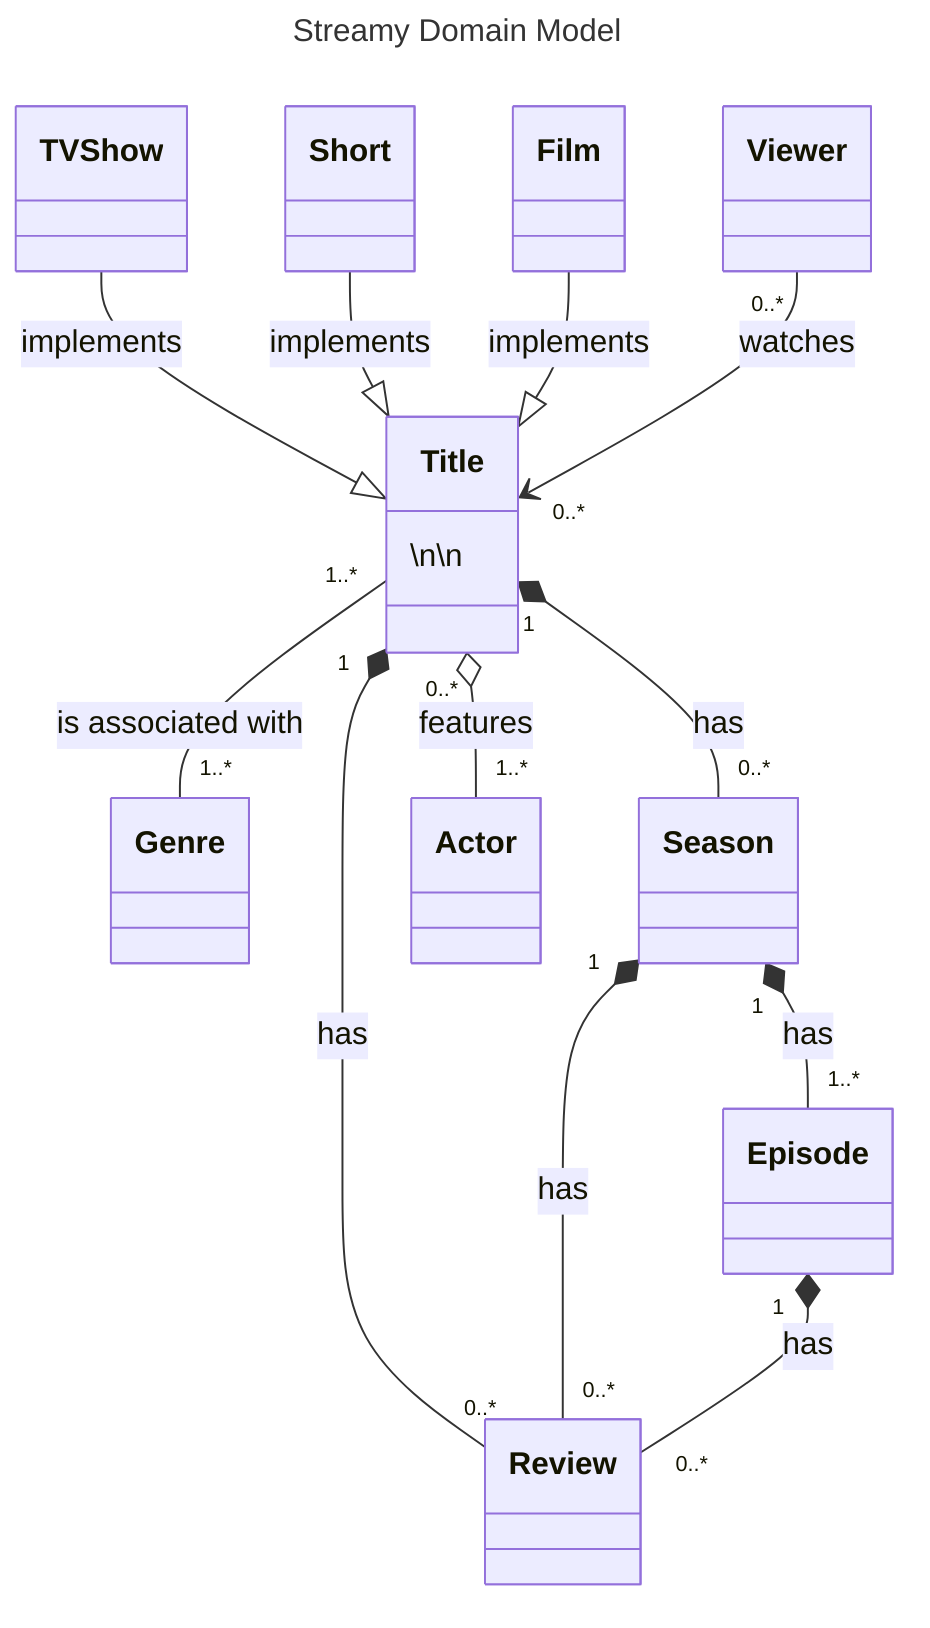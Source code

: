 ---
title: Streamy Domain Model
---
classDiagram
  Title "1..*" -- "1..*" Genre: is associated with

  Title "1" *-- "0..*" Season: has
  Title "1" *-- "0..*" Review: has
  Title "0..*" o-- "1..*" Actor: features

  TV Show --|> Title: implements
  Short --|> Title: implements
  Film --|> Title: implements

  Viewer "0..*" --> "0..*" Title: watches

  Season "1" *-- "0..*" Review: has
  Season "1" *-- "1..*" Episode: has

  Episode "1" *-- "0..*" Review: has

  Title: \n\n

link Title "http://www.google.com" _blank